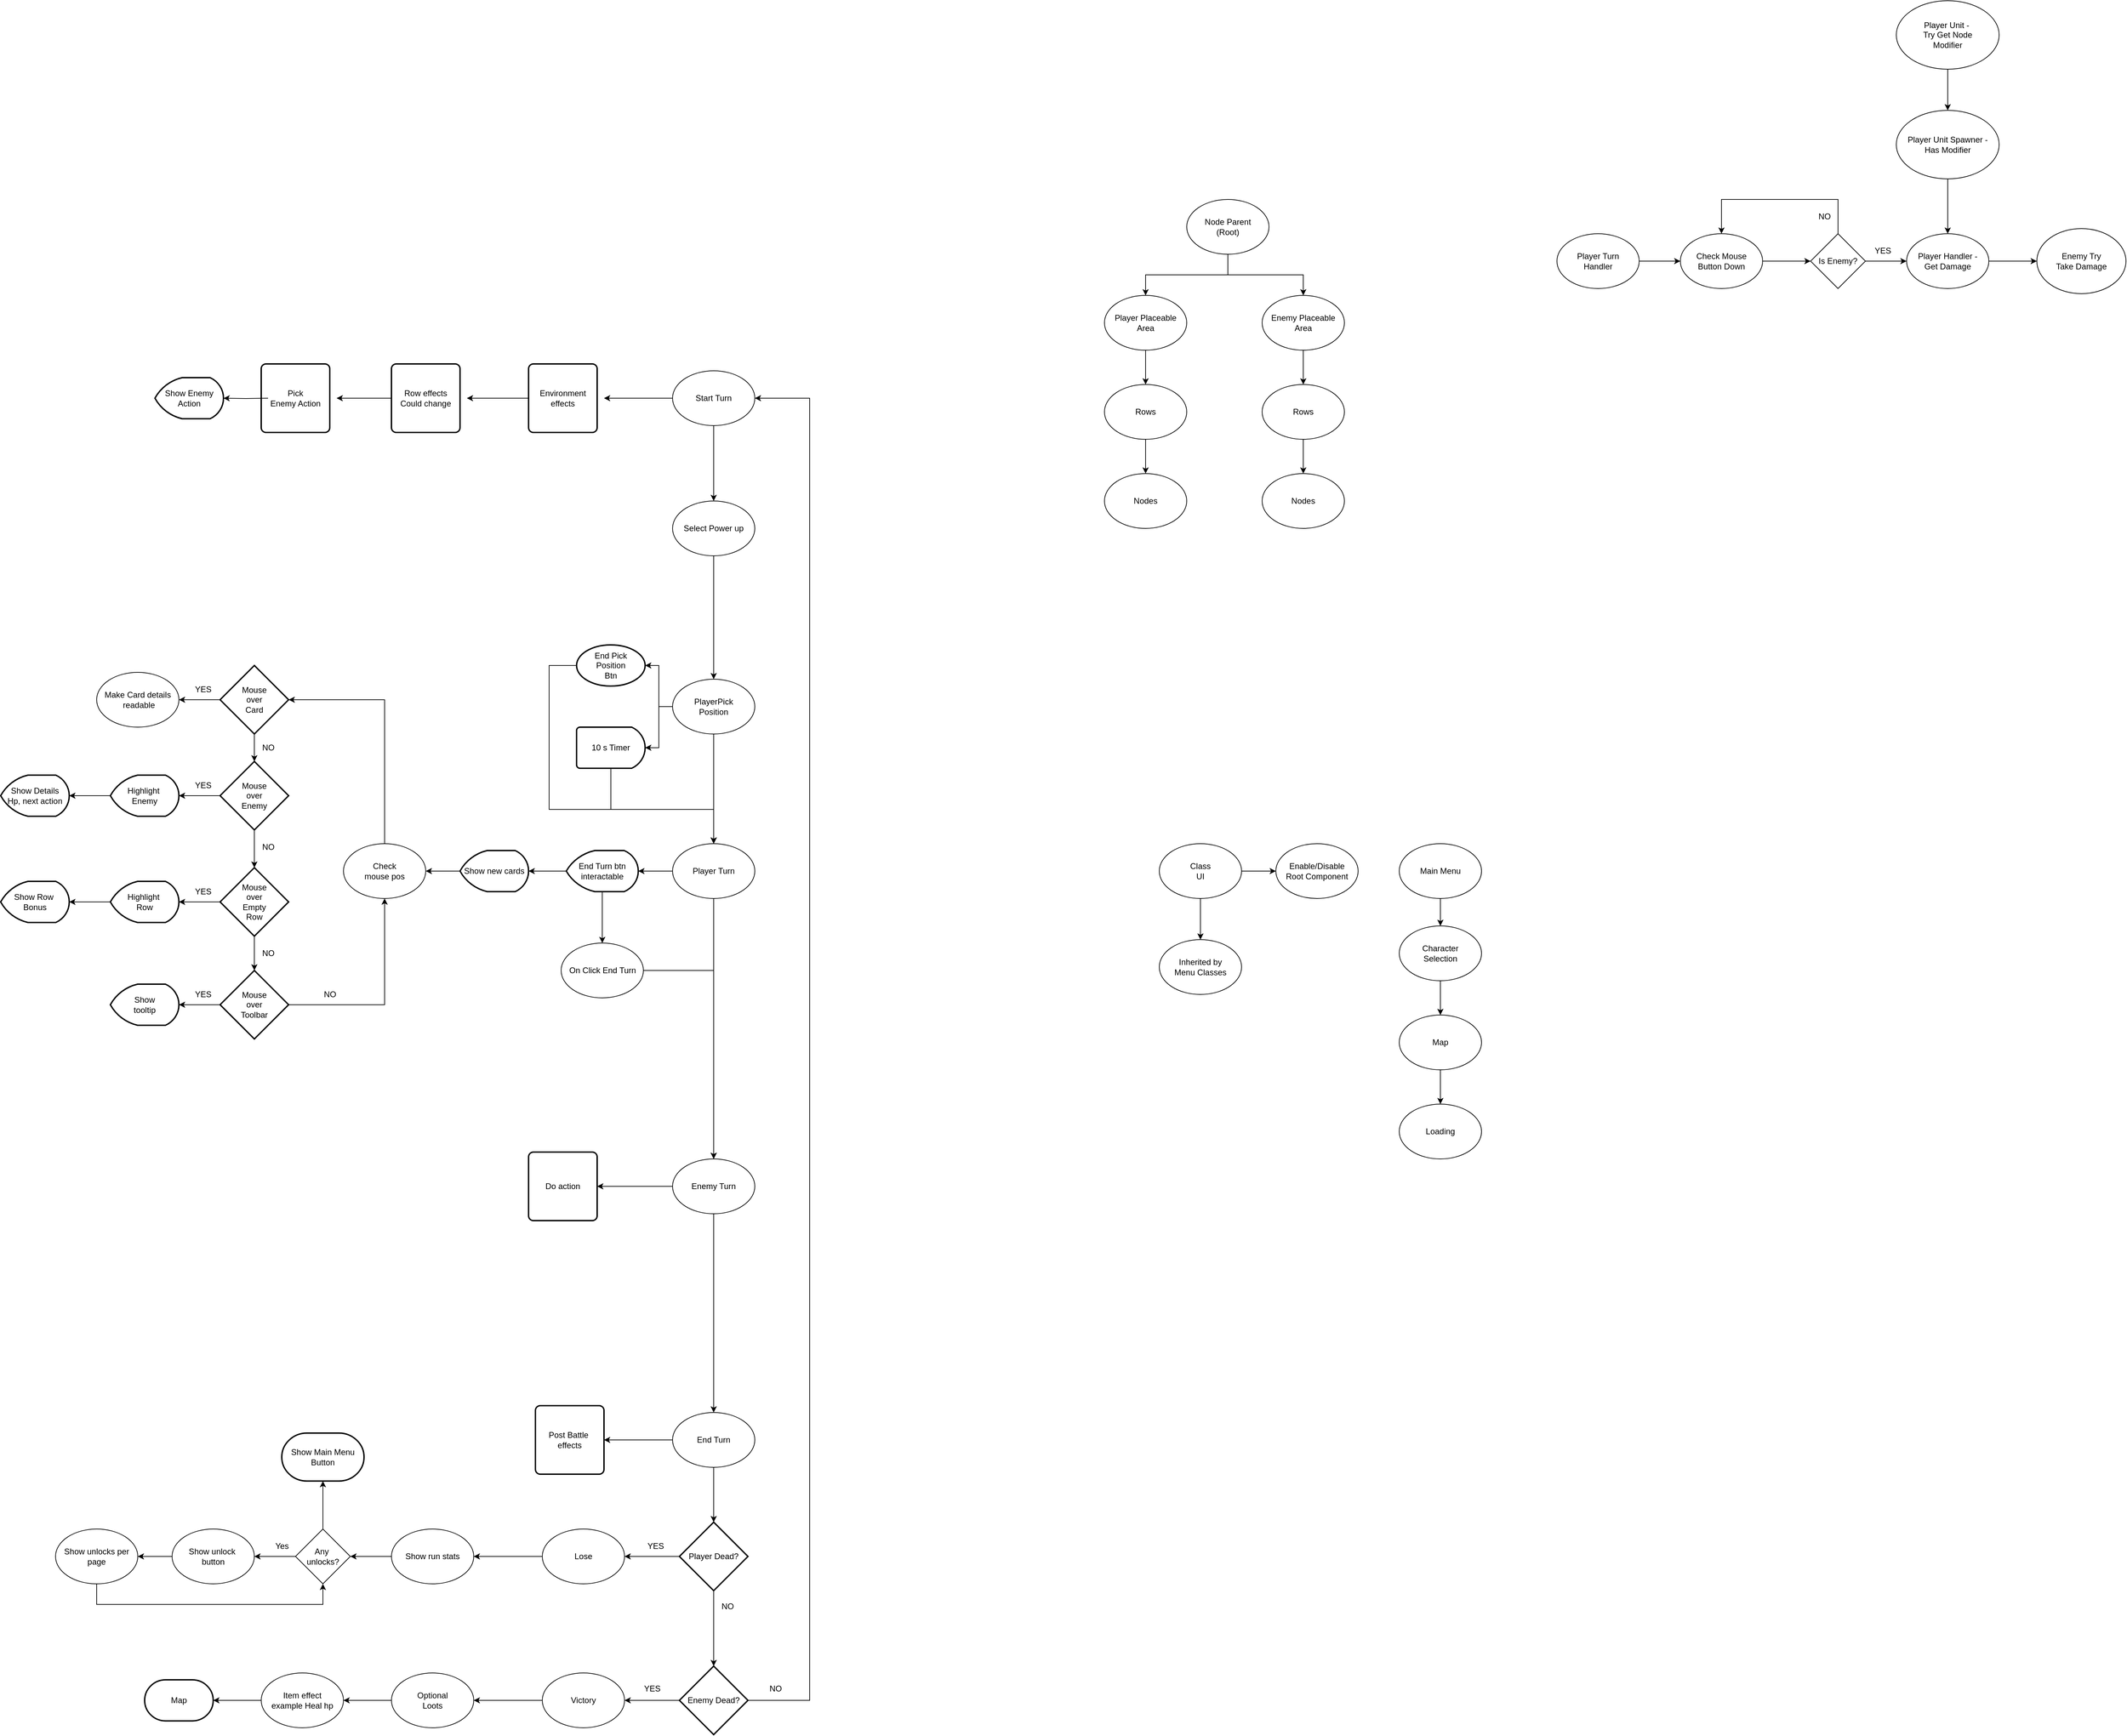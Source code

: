 <mxfile version="26.2.9">
  <diagram name="Page-1" id="uYaT6Kv0SU_o9kPGwDmr">
    <mxGraphModel dx="2330" dy="2966" grid="1" gridSize="10" guides="1" tooltips="1" connect="1" arrows="1" fold="1" page="1" pageScale="1" pageWidth="850" pageHeight="1100" math="0" shadow="0">
      <root>
        <mxCell id="0" />
        <mxCell id="1" parent="0" />
        <mxCell id="bbZ6ZN18grUARAi-AjBU-4" style="edgeStyle=orthogonalEdgeStyle;rounded=0;orthogonalLoop=1;jettySize=auto;html=1;entryX=0.5;entryY=0;entryDx=0;entryDy=0;" parent="1" source="OS3mKAPkZy1OICuxcwNQ-1" target="OS3mKAPkZy1OICuxcwNQ-2" edge="1">
          <mxGeometry relative="1" as="geometry" />
        </mxCell>
        <mxCell id="OS3mKAPkZy1OICuxcwNQ-1" value="Select Power up" style="ellipse;whiteSpace=wrap;html=1;" parent="1" vertex="1">
          <mxGeometry x="230" y="-440" width="120" height="80" as="geometry" />
        </mxCell>
        <mxCell id="bbZ6ZN18grUARAi-AjBU-2" style="edgeStyle=orthogonalEdgeStyle;rounded=0;orthogonalLoop=1;jettySize=auto;html=1;" parent="1" source="OS3mKAPkZy1OICuxcwNQ-2" target="OS3mKAPkZy1OICuxcwNQ-5" edge="1">
          <mxGeometry relative="1" as="geometry" />
        </mxCell>
        <mxCell id="OS3mKAPkZy1OICuxcwNQ-2" value="PlayerPick&lt;div&gt;Position&lt;/div&gt;" style="ellipse;whiteSpace=wrap;html=1;" parent="1" vertex="1">
          <mxGeometry x="230" y="-180" width="120" height="80" as="geometry" />
        </mxCell>
        <mxCell id="t4_ijsETieM0t6LIqUsj-41" style="edgeStyle=orthogonalEdgeStyle;rounded=0;orthogonalLoop=1;jettySize=auto;html=1;entryX=1;entryY=0.5;entryDx=0;entryDy=0;" parent="1" source="OS3mKAPkZy1OICuxcwNQ-4" edge="1">
          <mxGeometry relative="1" as="geometry">
            <mxPoint x="130" y="-590" as="targetPoint" />
          </mxGeometry>
        </mxCell>
        <mxCell id="t4_ijsETieM0t6LIqUsj-69" style="edgeStyle=orthogonalEdgeStyle;rounded=0;orthogonalLoop=1;jettySize=auto;html=1;entryX=0.5;entryY=0;entryDx=0;entryDy=0;" parent="1" source="OS3mKAPkZy1OICuxcwNQ-4" target="OS3mKAPkZy1OICuxcwNQ-1" edge="1">
          <mxGeometry relative="1" as="geometry" />
        </mxCell>
        <mxCell id="OS3mKAPkZy1OICuxcwNQ-4" value="Start Turn" style="ellipse;whiteSpace=wrap;html=1;" parent="1" vertex="1">
          <mxGeometry x="230" y="-630" width="120" height="80" as="geometry" />
        </mxCell>
        <mxCell id="OS3mKAPkZy1OICuxcwNQ-9" style="edgeStyle=orthogonalEdgeStyle;rounded=0;orthogonalLoop=1;jettySize=auto;html=1;entryX=0.5;entryY=0;entryDx=0;entryDy=0;" parent="1" source="OS3mKAPkZy1OICuxcwNQ-5" target="OS3mKAPkZy1OICuxcwNQ-8" edge="1">
          <mxGeometry relative="1" as="geometry" />
        </mxCell>
        <mxCell id="OS3mKAPkZy1OICuxcwNQ-5" value="Player Turn" style="ellipse;whiteSpace=wrap;html=1;" parent="1" vertex="1">
          <mxGeometry x="230" y="60" width="120" height="80" as="geometry" />
        </mxCell>
        <mxCell id="OS3mKAPkZy1OICuxcwNQ-11" style="edgeStyle=orthogonalEdgeStyle;rounded=0;orthogonalLoop=1;jettySize=auto;html=1;entryX=0.5;entryY=0;entryDx=0;entryDy=0;" parent="1" source="OS3mKAPkZy1OICuxcwNQ-8" target="OS3mKAPkZy1OICuxcwNQ-10" edge="1">
          <mxGeometry relative="1" as="geometry" />
        </mxCell>
        <mxCell id="t4_ijsETieM0t6LIqUsj-39" style="edgeStyle=orthogonalEdgeStyle;rounded=0;orthogonalLoop=1;jettySize=auto;html=1;entryX=1;entryY=0.5;entryDx=0;entryDy=0;" parent="1" source="OS3mKAPkZy1OICuxcwNQ-8" target="t4_ijsETieM0t6LIqUsj-38" edge="1">
          <mxGeometry relative="1" as="geometry" />
        </mxCell>
        <mxCell id="OS3mKAPkZy1OICuxcwNQ-8" value="Enemy Turn" style="ellipse;whiteSpace=wrap;html=1;" parent="1" vertex="1">
          <mxGeometry x="230" y="520" width="120" height="80" as="geometry" />
        </mxCell>
        <mxCell id="OS3mKAPkZy1OICuxcwNQ-13" style="edgeStyle=orthogonalEdgeStyle;rounded=0;orthogonalLoop=1;jettySize=auto;html=1;" parent="1" source="OS3mKAPkZy1OICuxcwNQ-10" target="OS3mKAPkZy1OICuxcwNQ-12" edge="1">
          <mxGeometry relative="1" as="geometry" />
        </mxCell>
        <mxCell id="t4_ijsETieM0t6LIqUsj-37" style="edgeStyle=orthogonalEdgeStyle;rounded=0;orthogonalLoop=1;jettySize=auto;html=1;" parent="1" source="OS3mKAPkZy1OICuxcwNQ-10" target="t4_ijsETieM0t6LIqUsj-36" edge="1">
          <mxGeometry relative="1" as="geometry" />
        </mxCell>
        <mxCell id="OS3mKAPkZy1OICuxcwNQ-10" value="End Turn" style="ellipse;whiteSpace=wrap;html=1;" parent="1" vertex="1">
          <mxGeometry x="230" y="890" width="120" height="80" as="geometry" />
        </mxCell>
        <mxCell id="OS3mKAPkZy1OICuxcwNQ-15" style="edgeStyle=orthogonalEdgeStyle;rounded=0;orthogonalLoop=1;jettySize=auto;html=1;" parent="1" source="OS3mKAPkZy1OICuxcwNQ-12" target="OS3mKAPkZy1OICuxcwNQ-14" edge="1">
          <mxGeometry relative="1" as="geometry" />
        </mxCell>
        <mxCell id="OS3mKAPkZy1OICuxcwNQ-12" value="Player Dead?" style="strokeWidth=2;html=1;shape=mxgraph.flowchart.decision;whiteSpace=wrap;" parent="1" vertex="1">
          <mxGeometry x="240" y="1050" width="100" height="100" as="geometry" />
        </mxCell>
        <mxCell id="QmYlwwuaD85ARAM7p4Gj-2" style="edgeStyle=orthogonalEdgeStyle;rounded=0;orthogonalLoop=1;jettySize=auto;html=1;entryX=1;entryY=0.5;entryDx=0;entryDy=0;" parent="1" source="OS3mKAPkZy1OICuxcwNQ-14" target="QmYlwwuaD85ARAM7p4Gj-1" edge="1">
          <mxGeometry relative="1" as="geometry" />
        </mxCell>
        <mxCell id="OS3mKAPkZy1OICuxcwNQ-14" value="Lose" style="ellipse;whiteSpace=wrap;html=1;" parent="1" vertex="1">
          <mxGeometry x="40" y="1060" width="120" height="80" as="geometry" />
        </mxCell>
        <mxCell id="OS3mKAPkZy1OICuxcwNQ-16" value="YES" style="text;html=1;align=center;verticalAlign=middle;resizable=0;points=[];autosize=1;strokeColor=none;fillColor=none;" parent="1" vertex="1">
          <mxGeometry x="180" y="1070" width="50" height="30" as="geometry" />
        </mxCell>
        <mxCell id="OS3mKAPkZy1OICuxcwNQ-20" style="edgeStyle=orthogonalEdgeStyle;rounded=0;orthogonalLoop=1;jettySize=auto;html=1;exitX=0;exitY=0.5;exitDx=0;exitDy=0;exitPerimeter=0;entryX=1;entryY=0.5;entryDx=0;entryDy=0;" parent="1" source="OS3mKAPkZy1OICuxcwNQ-18" target="OS3mKAPkZy1OICuxcwNQ-19" edge="1">
          <mxGeometry relative="1" as="geometry" />
        </mxCell>
        <mxCell id="bbZ6ZN18grUARAi-AjBU-6" style="edgeStyle=orthogonalEdgeStyle;rounded=0;orthogonalLoop=1;jettySize=auto;html=1;entryX=1;entryY=0.5;entryDx=0;entryDy=0;" parent="1" source="OS3mKAPkZy1OICuxcwNQ-18" target="OS3mKAPkZy1OICuxcwNQ-4" edge="1">
          <mxGeometry relative="1" as="geometry">
            <Array as="points">
              <mxPoint x="430" y="1310" />
              <mxPoint x="430" y="-590" />
            </Array>
          </mxGeometry>
        </mxCell>
        <mxCell id="OS3mKAPkZy1OICuxcwNQ-18" value="Enemy Dead?" style="strokeWidth=2;html=1;shape=mxgraph.flowchart.decision;whiteSpace=wrap;" parent="1" vertex="1">
          <mxGeometry x="240" y="1260" width="100" height="100" as="geometry" />
        </mxCell>
        <mxCell id="id3f2C6Toix-JOWdeI2l-3" style="edgeStyle=orthogonalEdgeStyle;rounded=0;orthogonalLoop=1;jettySize=auto;html=1;entryX=1;entryY=0.5;entryDx=0;entryDy=0;" parent="1" source="OS3mKAPkZy1OICuxcwNQ-19" target="id3f2C6Toix-JOWdeI2l-1" edge="1">
          <mxGeometry relative="1" as="geometry" />
        </mxCell>
        <mxCell id="OS3mKAPkZy1OICuxcwNQ-19" value="Victory" style="ellipse;whiteSpace=wrap;html=1;" parent="1" vertex="1">
          <mxGeometry x="40" y="1270" width="120" height="80" as="geometry" />
        </mxCell>
        <mxCell id="OS3mKAPkZy1OICuxcwNQ-21" value="YES" style="text;html=1;align=center;verticalAlign=middle;resizable=0;points=[];autosize=1;strokeColor=none;fillColor=none;" parent="1" vertex="1">
          <mxGeometry x="175" y="1278" width="50" height="30" as="geometry" />
        </mxCell>
        <mxCell id="OS3mKAPkZy1OICuxcwNQ-22" style="edgeStyle=orthogonalEdgeStyle;rounded=0;orthogonalLoop=1;jettySize=auto;html=1;entryX=0.5;entryY=0;entryDx=0;entryDy=0;entryPerimeter=0;" parent="1" source="OS3mKAPkZy1OICuxcwNQ-12" target="OS3mKAPkZy1OICuxcwNQ-18" edge="1">
          <mxGeometry relative="1" as="geometry" />
        </mxCell>
        <mxCell id="OS3mKAPkZy1OICuxcwNQ-23" value="NO" style="text;html=1;align=center;verticalAlign=middle;resizable=0;points=[];autosize=1;strokeColor=none;fillColor=none;" parent="1" vertex="1">
          <mxGeometry x="290" y="1158" width="40" height="30" as="geometry" />
        </mxCell>
        <mxCell id="OS3mKAPkZy1OICuxcwNQ-25" value="NO" style="text;html=1;align=center;verticalAlign=middle;resizable=0;points=[];autosize=1;strokeColor=none;fillColor=none;" parent="1" vertex="1">
          <mxGeometry x="360" y="1278" width="40" height="30" as="geometry" />
        </mxCell>
        <mxCell id="QmYlwwuaD85ARAM7p4Gj-4" style="edgeStyle=orthogonalEdgeStyle;rounded=0;orthogonalLoop=1;jettySize=auto;html=1;entryX=1;entryY=0.5;entryDx=0;entryDy=0;" parent="1" source="QmYlwwuaD85ARAM7p4Gj-1" target="QmYlwwuaD85ARAM7p4Gj-3" edge="1">
          <mxGeometry relative="1" as="geometry" />
        </mxCell>
        <mxCell id="QmYlwwuaD85ARAM7p4Gj-1" value="Show run stats" style="ellipse;whiteSpace=wrap;html=1;" parent="1" vertex="1">
          <mxGeometry x="-180" y="1060" width="120" height="80" as="geometry" />
        </mxCell>
        <mxCell id="QmYlwwuaD85ARAM7p4Gj-9" style="edgeStyle=orthogonalEdgeStyle;rounded=0;orthogonalLoop=1;jettySize=auto;html=1;entryX=1;entryY=0.5;entryDx=0;entryDy=0;" parent="1" source="QmYlwwuaD85ARAM7p4Gj-3" target="QmYlwwuaD85ARAM7p4Gj-8" edge="1">
          <mxGeometry relative="1" as="geometry" />
        </mxCell>
        <mxCell id="QmYlwwuaD85ARAM7p4Gj-3" value="Any&amp;nbsp;&lt;div&gt;unlocks?&lt;/div&gt;" style="rhombus;whiteSpace=wrap;html=1;" parent="1" vertex="1">
          <mxGeometry x="-320" y="1060" width="80" height="80" as="geometry" />
        </mxCell>
        <mxCell id="QmYlwwuaD85ARAM7p4Gj-11" style="edgeStyle=orthogonalEdgeStyle;rounded=0;orthogonalLoop=1;jettySize=auto;html=1;" parent="1" source="QmYlwwuaD85ARAM7p4Gj-8" target="QmYlwwuaD85ARAM7p4Gj-10" edge="1">
          <mxGeometry relative="1" as="geometry" />
        </mxCell>
        <mxCell id="QmYlwwuaD85ARAM7p4Gj-8" value="Show unlock&amp;nbsp;&lt;div&gt;button&lt;/div&gt;" style="ellipse;whiteSpace=wrap;html=1;" parent="1" vertex="1">
          <mxGeometry x="-500" y="1060" width="120" height="80" as="geometry" />
        </mxCell>
        <mxCell id="QmYlwwuaD85ARAM7p4Gj-12" style="edgeStyle=orthogonalEdgeStyle;rounded=0;orthogonalLoop=1;jettySize=auto;html=1;entryX=0.5;entryY=1;entryDx=0;entryDy=0;" parent="1" source="QmYlwwuaD85ARAM7p4Gj-10" target="QmYlwwuaD85ARAM7p4Gj-3" edge="1">
          <mxGeometry relative="1" as="geometry">
            <Array as="points">
              <mxPoint x="-610" y="1170" />
              <mxPoint x="-280" y="1170" />
            </Array>
          </mxGeometry>
        </mxCell>
        <mxCell id="QmYlwwuaD85ARAM7p4Gj-10" value="Show unlocks per page" style="ellipse;whiteSpace=wrap;html=1;" parent="1" vertex="1">
          <mxGeometry x="-670" y="1060" width="120" height="80" as="geometry" />
        </mxCell>
        <mxCell id="QmYlwwuaD85ARAM7p4Gj-13" value="Yes" style="text;html=1;align=center;verticalAlign=middle;resizable=0;points=[];autosize=1;strokeColor=none;fillColor=none;" parent="1" vertex="1">
          <mxGeometry x="-360" y="1070" width="40" height="30" as="geometry" />
        </mxCell>
        <mxCell id="bbZ6ZN18grUARAi-AjBU-9" value="Map" style="strokeWidth=2;html=1;shape=mxgraph.flowchart.terminator;whiteSpace=wrap;" parent="1" vertex="1">
          <mxGeometry x="-540" y="1280" width="100" height="60" as="geometry" />
        </mxCell>
        <mxCell id="bbZ6ZN18grUARAi-AjBU-11" value="Show Main Menu Button" style="strokeWidth=2;html=1;shape=mxgraph.flowchart.terminator;whiteSpace=wrap;" parent="1" vertex="1">
          <mxGeometry x="-340" y="920" width="120" height="70" as="geometry" />
        </mxCell>
        <mxCell id="bbZ6ZN18grUARAi-AjBU-12" style="edgeStyle=orthogonalEdgeStyle;rounded=0;orthogonalLoop=1;jettySize=auto;html=1;entryX=0.5;entryY=1;entryDx=0;entryDy=0;entryPerimeter=0;" parent="1" source="QmYlwwuaD85ARAM7p4Gj-3" target="bbZ6ZN18grUARAi-AjBU-11" edge="1">
          <mxGeometry relative="1" as="geometry" />
        </mxCell>
        <mxCell id="id3f2C6Toix-JOWdeI2l-5" style="edgeStyle=orthogonalEdgeStyle;rounded=0;orthogonalLoop=1;jettySize=auto;html=1;entryX=1;entryY=0.5;entryDx=0;entryDy=0;" parent="1" source="id3f2C6Toix-JOWdeI2l-1" target="id3f2C6Toix-JOWdeI2l-4" edge="1">
          <mxGeometry relative="1" as="geometry" />
        </mxCell>
        <mxCell id="id3f2C6Toix-JOWdeI2l-1" value="Optional&lt;div&gt;Loots&lt;/div&gt;" style="ellipse;whiteSpace=wrap;html=1;" parent="1" vertex="1">
          <mxGeometry x="-180" y="1270" width="120" height="80" as="geometry" />
        </mxCell>
        <mxCell id="id3f2C6Toix-JOWdeI2l-4" value="Item effect&lt;div&gt;example Heal hp&lt;/div&gt;" style="ellipse;whiteSpace=wrap;html=1;" parent="1" vertex="1">
          <mxGeometry x="-370" y="1270" width="120" height="80" as="geometry" />
        </mxCell>
        <mxCell id="id3f2C6Toix-JOWdeI2l-6" style="edgeStyle=orthogonalEdgeStyle;rounded=0;orthogonalLoop=1;jettySize=auto;html=1;entryX=1;entryY=0.5;entryDx=0;entryDy=0;entryPerimeter=0;" parent="1" source="id3f2C6Toix-JOWdeI2l-4" target="bbZ6ZN18grUARAi-AjBU-9" edge="1">
          <mxGeometry relative="1" as="geometry" />
        </mxCell>
        <mxCell id="t4_ijsETieM0t6LIqUsj-3" style="edgeStyle=orthogonalEdgeStyle;rounded=0;orthogonalLoop=1;jettySize=auto;html=1;" parent="1" source="t4_ijsETieM0t6LIqUsj-1" target="t4_ijsETieM0t6LIqUsj-2" edge="1">
          <mxGeometry relative="1" as="geometry" />
        </mxCell>
        <mxCell id="t4_ijsETieM0t6LIqUsj-5" style="edgeStyle=orthogonalEdgeStyle;rounded=0;orthogonalLoop=1;jettySize=auto;html=1;" parent="1" source="t4_ijsETieM0t6LIqUsj-1" target="t4_ijsETieM0t6LIqUsj-4" edge="1">
          <mxGeometry relative="1" as="geometry" />
        </mxCell>
        <mxCell id="t4_ijsETieM0t6LIqUsj-1" value="&lt;div&gt;Class&lt;/div&gt;UI" style="ellipse;whiteSpace=wrap;html=1;" parent="1" vertex="1">
          <mxGeometry x="940" y="60" width="120" height="80" as="geometry" />
        </mxCell>
        <mxCell id="t4_ijsETieM0t6LIqUsj-2" value="Enable/Disable&lt;div&gt;Root Component&lt;/div&gt;" style="ellipse;whiteSpace=wrap;html=1;" parent="1" vertex="1">
          <mxGeometry x="1110" y="60" width="120" height="80" as="geometry" />
        </mxCell>
        <mxCell id="t4_ijsETieM0t6LIqUsj-4" value="Inherited by&lt;div&gt;Menu Classes&lt;/div&gt;" style="ellipse;whiteSpace=wrap;html=1;" parent="1" vertex="1">
          <mxGeometry x="940" y="200" width="120" height="80" as="geometry" />
        </mxCell>
        <mxCell id="t4_ijsETieM0t6LIqUsj-9" style="edgeStyle=orthogonalEdgeStyle;rounded=0;orthogonalLoop=1;jettySize=auto;html=1;entryX=0.5;entryY=0;entryDx=0;entryDy=0;" parent="1" source="t4_ijsETieM0t6LIqUsj-6" target="t4_ijsETieM0t6LIqUsj-7" edge="1">
          <mxGeometry relative="1" as="geometry" />
        </mxCell>
        <mxCell id="t4_ijsETieM0t6LIqUsj-6" value="Main Menu" style="ellipse;whiteSpace=wrap;html=1;" parent="1" vertex="1">
          <mxGeometry x="1290" y="60" width="120" height="80" as="geometry" />
        </mxCell>
        <mxCell id="t4_ijsETieM0t6LIqUsj-10" style="edgeStyle=orthogonalEdgeStyle;rounded=0;orthogonalLoop=1;jettySize=auto;html=1;entryX=0.5;entryY=0;entryDx=0;entryDy=0;" parent="1" source="t4_ijsETieM0t6LIqUsj-7" target="t4_ijsETieM0t6LIqUsj-8" edge="1">
          <mxGeometry relative="1" as="geometry" />
        </mxCell>
        <mxCell id="t4_ijsETieM0t6LIqUsj-7" value="Character&lt;div&gt;Selection&lt;/div&gt;" style="ellipse;whiteSpace=wrap;html=1;" parent="1" vertex="1">
          <mxGeometry x="1290" y="180" width="120" height="80" as="geometry" />
        </mxCell>
        <mxCell id="t4_ijsETieM0t6LIqUsj-12" style="edgeStyle=orthogonalEdgeStyle;rounded=0;orthogonalLoop=1;jettySize=auto;html=1;entryX=0.5;entryY=0;entryDx=0;entryDy=0;" parent="1" source="t4_ijsETieM0t6LIqUsj-8" target="t4_ijsETieM0t6LIqUsj-11" edge="1">
          <mxGeometry relative="1" as="geometry" />
        </mxCell>
        <mxCell id="t4_ijsETieM0t6LIqUsj-8" value="Map" style="ellipse;whiteSpace=wrap;html=1;" parent="1" vertex="1">
          <mxGeometry x="1290" y="310" width="120" height="80" as="geometry" />
        </mxCell>
        <mxCell id="t4_ijsETieM0t6LIqUsj-11" value="Loading" style="ellipse;whiteSpace=wrap;html=1;" parent="1" vertex="1">
          <mxGeometry x="1290" y="440" width="120" height="80" as="geometry" />
        </mxCell>
        <mxCell id="t4_ijsETieM0t6LIqUsj-36" value="Post Battle&amp;nbsp;&lt;div&gt;effects&lt;/div&gt;" style="rounded=1;whiteSpace=wrap;html=1;absoluteArcSize=1;arcSize=14;strokeWidth=2;" parent="1" vertex="1">
          <mxGeometry x="30" y="880" width="100" height="100" as="geometry" />
        </mxCell>
        <mxCell id="t4_ijsETieM0t6LIqUsj-38" value="Do action" style="rounded=1;whiteSpace=wrap;html=1;absoluteArcSize=1;arcSize=14;strokeWidth=2;" parent="1" vertex="1">
          <mxGeometry x="20" y="510" width="100" height="100" as="geometry" />
        </mxCell>
        <mxCell id="t4_ijsETieM0t6LIqUsj-43" style="edgeStyle=orthogonalEdgeStyle;rounded=0;orthogonalLoop=1;jettySize=auto;html=1;entryX=1;entryY=0.5;entryDx=0;entryDy=0;" parent="1" edge="1">
          <mxGeometry relative="1" as="geometry">
            <mxPoint x="30" y="-590" as="sourcePoint" />
            <mxPoint x="-70" y="-590" as="targetPoint" />
          </mxGeometry>
        </mxCell>
        <mxCell id="t4_ijsETieM0t6LIqUsj-40" value="Environment effects" style="rounded=1;whiteSpace=wrap;html=1;absoluteArcSize=1;arcSize=14;strokeWidth=2;" parent="1" vertex="1">
          <mxGeometry x="20" y="-640" width="100" height="100" as="geometry" />
        </mxCell>
        <mxCell id="t4_ijsETieM0t6LIqUsj-45" style="edgeStyle=orthogonalEdgeStyle;rounded=0;orthogonalLoop=1;jettySize=auto;html=1;entryX=1;entryY=0.5;entryDx=0;entryDy=0;" parent="1" edge="1">
          <mxGeometry relative="1" as="geometry">
            <mxPoint x="-170" y="-590" as="sourcePoint" />
            <mxPoint x="-260" y="-590" as="targetPoint" />
          </mxGeometry>
        </mxCell>
        <mxCell id="t4_ijsETieM0t6LIqUsj-42" value="Row effects&lt;div&gt;Could change&lt;/div&gt;" style="rounded=1;whiteSpace=wrap;html=1;absoluteArcSize=1;arcSize=14;strokeWidth=2;" parent="1" vertex="1">
          <mxGeometry x="-180" y="-640" width="100" height="100" as="geometry" />
        </mxCell>
        <mxCell id="t4_ijsETieM0t6LIqUsj-44" value="&lt;div&gt;Pick&lt;/div&gt;Enemy Action" style="rounded=1;whiteSpace=wrap;html=1;absoluteArcSize=1;arcSize=14;strokeWidth=2;" parent="1" vertex="1">
          <mxGeometry x="-370" y="-640" width="100" height="100" as="geometry" />
        </mxCell>
        <mxCell id="t4_ijsETieM0t6LIqUsj-46" value="Show Enemy&lt;div&gt;Action&lt;/div&gt;" style="strokeWidth=2;html=1;shape=mxgraph.flowchart.display;whiteSpace=wrap;" parent="1" vertex="1">
          <mxGeometry x="-525" y="-620" width="100" height="60" as="geometry" />
        </mxCell>
        <mxCell id="t4_ijsETieM0t6LIqUsj-48" style="edgeStyle=orthogonalEdgeStyle;rounded=0;orthogonalLoop=1;jettySize=auto;html=1;entryX=1;entryY=0.5;entryDx=0;entryDy=0;entryPerimeter=0;" parent="1" target="t4_ijsETieM0t6LIqUsj-46" edge="1">
          <mxGeometry relative="1" as="geometry">
            <mxPoint x="-360" y="-590" as="sourcePoint" />
          </mxGeometry>
        </mxCell>
        <mxCell id="t4_ijsETieM0t6LIqUsj-59" style="edgeStyle=orthogonalEdgeStyle;rounded=0;orthogonalLoop=1;jettySize=auto;html=1;entryX=0.5;entryY=0;entryDx=0;entryDy=0;" parent="1" source="t4_ijsETieM0t6LIqUsj-49" target="OS3mKAPkZy1OICuxcwNQ-5" edge="1">
          <mxGeometry relative="1" as="geometry">
            <Array as="points">
              <mxPoint x="140" y="10" />
              <mxPoint x="290" y="10" />
            </Array>
          </mxGeometry>
        </mxCell>
        <mxCell id="t4_ijsETieM0t6LIqUsj-49" value="10 s Timer" style="strokeWidth=2;html=1;shape=mxgraph.flowchart.delay;whiteSpace=wrap;" parent="1" vertex="1">
          <mxGeometry x="90" y="-110" width="100" height="60" as="geometry" />
        </mxCell>
        <mxCell id="t4_ijsETieM0t6LIqUsj-50" style="edgeStyle=orthogonalEdgeStyle;rounded=0;orthogonalLoop=1;jettySize=auto;html=1;entryX=1;entryY=0.5;entryDx=0;entryDy=0;entryPerimeter=0;" parent="1" source="OS3mKAPkZy1OICuxcwNQ-2" target="t4_ijsETieM0t6LIqUsj-49" edge="1">
          <mxGeometry relative="1" as="geometry" />
        </mxCell>
        <mxCell id="t4_ijsETieM0t6LIqUsj-62" style="edgeStyle=orthogonalEdgeStyle;rounded=0;orthogonalLoop=1;jettySize=auto;html=1;entryX=0.5;entryY=0;entryDx=0;entryDy=0;" parent="1" source="t4_ijsETieM0t6LIqUsj-60" target="OS3mKAPkZy1OICuxcwNQ-5" edge="1">
          <mxGeometry relative="1" as="geometry">
            <Array as="points">
              <mxPoint x="50" y="-200" />
              <mxPoint x="50" y="10" />
              <mxPoint x="290" y="10" />
            </Array>
          </mxGeometry>
        </mxCell>
        <mxCell id="t4_ijsETieM0t6LIqUsj-60" value="End Pick&lt;div&gt;Position&lt;/div&gt;&lt;div&gt;Btn&lt;/div&gt;" style="strokeWidth=2;html=1;shape=mxgraph.flowchart.start_1;whiteSpace=wrap;" parent="1" vertex="1">
          <mxGeometry x="90" y="-230" width="100" height="60" as="geometry" />
        </mxCell>
        <mxCell id="t4_ijsETieM0t6LIqUsj-61" style="edgeStyle=orthogonalEdgeStyle;rounded=0;orthogonalLoop=1;jettySize=auto;html=1;entryX=1;entryY=0.5;entryDx=0;entryDy=0;entryPerimeter=0;" parent="1" source="OS3mKAPkZy1OICuxcwNQ-2" target="t4_ijsETieM0t6LIqUsj-60" edge="1">
          <mxGeometry relative="1" as="geometry" />
        </mxCell>
        <mxCell id="t4_ijsETieM0t6LIqUsj-110" style="edgeStyle=orthogonalEdgeStyle;rounded=0;orthogonalLoop=1;jettySize=auto;html=1;entryX=0.5;entryY=0;entryDx=0;entryDy=0;" parent="1" source="t4_ijsETieM0t6LIqUsj-63" target="t4_ijsETieM0t6LIqUsj-109" edge="1">
          <mxGeometry relative="1" as="geometry" />
        </mxCell>
        <mxCell id="t4_ijsETieM0t6LIqUsj-63" value="End Turn btn&lt;div&gt;interactable&lt;/div&gt;" style="strokeWidth=2;html=1;shape=mxgraph.flowchart.display;whiteSpace=wrap;" parent="1" vertex="1">
          <mxGeometry x="75" y="70" width="105" height="60" as="geometry" />
        </mxCell>
        <mxCell id="t4_ijsETieM0t6LIqUsj-64" style="edgeStyle=orthogonalEdgeStyle;rounded=0;orthogonalLoop=1;jettySize=auto;html=1;entryX=1;entryY=0.5;entryDx=0;entryDy=0;entryPerimeter=0;" parent="1" source="OS3mKAPkZy1OICuxcwNQ-5" target="t4_ijsETieM0t6LIqUsj-63" edge="1">
          <mxGeometry relative="1" as="geometry" />
        </mxCell>
        <mxCell id="t4_ijsETieM0t6LIqUsj-70" style="edgeStyle=orthogonalEdgeStyle;rounded=0;orthogonalLoop=1;jettySize=auto;html=1;entryX=1;entryY=0.5;entryDx=0;entryDy=0;" parent="1" source="t4_ijsETieM0t6LIqUsj-65" target="t4_ijsETieM0t6LIqUsj-68" edge="1">
          <mxGeometry relative="1" as="geometry" />
        </mxCell>
        <mxCell id="t4_ijsETieM0t6LIqUsj-65" value="Show new cards" style="strokeWidth=2;html=1;shape=mxgraph.flowchart.display;whiteSpace=wrap;" parent="1" vertex="1">
          <mxGeometry x="-80" y="70" width="100" height="60" as="geometry" />
        </mxCell>
        <mxCell id="t4_ijsETieM0t6LIqUsj-66" style="edgeStyle=orthogonalEdgeStyle;rounded=0;orthogonalLoop=1;jettySize=auto;html=1;entryX=1;entryY=0.5;entryDx=0;entryDy=0;entryPerimeter=0;" parent="1" source="t4_ijsETieM0t6LIqUsj-63" target="t4_ijsETieM0t6LIqUsj-65" edge="1">
          <mxGeometry relative="1" as="geometry" />
        </mxCell>
        <mxCell id="t4_ijsETieM0t6LIqUsj-68" value="&lt;div&gt;&lt;span style=&quot;background-color: transparent; color: light-dark(rgb(0, 0, 0), rgb(255, 255, 255));&quot;&gt;Check&lt;/span&gt;&lt;/div&gt;&lt;div&gt;mouse pos&lt;/div&gt;" style="ellipse;whiteSpace=wrap;html=1;" parent="1" vertex="1">
          <mxGeometry x="-250" y="60" width="120" height="80" as="geometry" />
        </mxCell>
        <mxCell id="t4_ijsETieM0t6LIqUsj-76" style="edgeStyle=orthogonalEdgeStyle;rounded=0;orthogonalLoop=1;jettySize=auto;html=1;entryX=1;entryY=0.5;entryDx=0;entryDy=0;" parent="1" source="t4_ijsETieM0t6LIqUsj-71" target="t4_ijsETieM0t6LIqUsj-73" edge="1">
          <mxGeometry relative="1" as="geometry" />
        </mxCell>
        <mxCell id="t4_ijsETieM0t6LIqUsj-71" value="Mouse&lt;div&gt;over&lt;/div&gt;&lt;div&gt;Card&lt;/div&gt;" style="strokeWidth=2;html=1;shape=mxgraph.flowchart.decision;whiteSpace=wrap;" parent="1" vertex="1">
          <mxGeometry x="-430" y="-200" width="100" height="100" as="geometry" />
        </mxCell>
        <mxCell id="t4_ijsETieM0t6LIqUsj-73" value="Make Card details&lt;br&gt;&lt;div&gt;&amp;nbsp;readable&lt;/div&gt;" style="ellipse;whiteSpace=wrap;html=1;" parent="1" vertex="1">
          <mxGeometry x="-610" y="-190" width="120" height="80" as="geometry" />
        </mxCell>
        <mxCell id="t4_ijsETieM0t6LIqUsj-75" value="YES" style="text;html=1;align=center;verticalAlign=middle;resizable=0;points=[];autosize=1;strokeColor=none;fillColor=none;" parent="1" vertex="1">
          <mxGeometry x="-480" y="-180" width="50" height="30" as="geometry" />
        </mxCell>
        <mxCell id="t4_ijsETieM0t6LIqUsj-78" value="Mouse&lt;div&gt;over&lt;/div&gt;&lt;div&gt;Enemy&lt;/div&gt;" style="strokeWidth=2;html=1;shape=mxgraph.flowchart.decision;whiteSpace=wrap;" parent="1" vertex="1">
          <mxGeometry x="-430" y="-60" width="100" height="100" as="geometry" />
        </mxCell>
        <mxCell id="t4_ijsETieM0t6LIqUsj-79" style="edgeStyle=orthogonalEdgeStyle;rounded=0;orthogonalLoop=1;jettySize=auto;html=1;entryX=0.5;entryY=0;entryDx=0;entryDy=0;entryPerimeter=0;" parent="1" source="t4_ijsETieM0t6LIqUsj-71" target="t4_ijsETieM0t6LIqUsj-78" edge="1">
          <mxGeometry relative="1" as="geometry" />
        </mxCell>
        <mxCell id="t4_ijsETieM0t6LIqUsj-80" value="NO" style="text;html=1;align=center;verticalAlign=middle;resizable=0;points=[];autosize=1;strokeColor=none;fillColor=none;" parent="1" vertex="1">
          <mxGeometry x="-380" y="-95" width="40" height="30" as="geometry" />
        </mxCell>
        <mxCell id="t4_ijsETieM0t6LIqUsj-83" value="Highlight&amp;nbsp;&lt;div&gt;Enemy&lt;/div&gt;" style="strokeWidth=2;html=1;shape=mxgraph.flowchart.display;whiteSpace=wrap;" parent="1" vertex="1">
          <mxGeometry x="-590" y="-40" width="100" height="60" as="geometry" />
        </mxCell>
        <mxCell id="t4_ijsETieM0t6LIqUsj-84" style="edgeStyle=orthogonalEdgeStyle;rounded=0;orthogonalLoop=1;jettySize=auto;html=1;entryX=1;entryY=0.5;entryDx=0;entryDy=0;entryPerimeter=0;" parent="1" source="t4_ijsETieM0t6LIqUsj-78" target="t4_ijsETieM0t6LIqUsj-83" edge="1">
          <mxGeometry relative="1" as="geometry" />
        </mxCell>
        <mxCell id="t4_ijsETieM0t6LIqUsj-87" value="YES" style="text;html=1;align=center;verticalAlign=middle;resizable=0;points=[];autosize=1;strokeColor=none;fillColor=none;" parent="1" vertex="1">
          <mxGeometry x="-480" y="-40" width="50" height="30" as="geometry" />
        </mxCell>
        <mxCell id="t4_ijsETieM0t6LIqUsj-89" value="Mouse&lt;div&gt;over&lt;/div&gt;&lt;div&gt;Empty&lt;/div&gt;&lt;div&gt;Row&lt;/div&gt;" style="strokeWidth=2;html=1;shape=mxgraph.flowchart.decision;whiteSpace=wrap;" parent="1" vertex="1">
          <mxGeometry x="-430" y="95" width="100" height="100" as="geometry" />
        </mxCell>
        <mxCell id="t4_ijsETieM0t6LIqUsj-90" style="edgeStyle=orthogonalEdgeStyle;rounded=0;orthogonalLoop=1;jettySize=auto;html=1;entryX=0.5;entryY=0;entryDx=0;entryDy=0;entryPerimeter=0;" parent="1" source="t4_ijsETieM0t6LIqUsj-78" target="t4_ijsETieM0t6LIqUsj-89" edge="1">
          <mxGeometry relative="1" as="geometry" />
        </mxCell>
        <mxCell id="t4_ijsETieM0t6LIqUsj-91" value="NO" style="text;html=1;align=center;verticalAlign=middle;resizable=0;points=[];autosize=1;strokeColor=none;fillColor=none;" parent="1" vertex="1">
          <mxGeometry x="-380" y="50" width="40" height="30" as="geometry" />
        </mxCell>
        <mxCell id="t4_ijsETieM0t6LIqUsj-92" value="Highlight&amp;nbsp;&lt;div&gt;Row&lt;/div&gt;" style="strokeWidth=2;html=1;shape=mxgraph.flowchart.display;whiteSpace=wrap;" parent="1" vertex="1">
          <mxGeometry x="-590" y="115" width="100" height="60" as="geometry" />
        </mxCell>
        <mxCell id="t4_ijsETieM0t6LIqUsj-93" style="edgeStyle=orthogonalEdgeStyle;rounded=0;orthogonalLoop=1;jettySize=auto;html=1;entryX=1;entryY=0.5;entryDx=0;entryDy=0;entryPerimeter=0;" parent="1" source="t4_ijsETieM0t6LIqUsj-89" target="t4_ijsETieM0t6LIqUsj-92" edge="1">
          <mxGeometry relative="1" as="geometry" />
        </mxCell>
        <mxCell id="t4_ijsETieM0t6LIqUsj-94" value="Show Row&amp;nbsp;&lt;div&gt;Bonus&lt;/div&gt;" style="strokeWidth=2;html=1;shape=mxgraph.flowchart.display;whiteSpace=wrap;" parent="1" vertex="1">
          <mxGeometry x="-750" y="115" width="100" height="60" as="geometry" />
        </mxCell>
        <mxCell id="t4_ijsETieM0t6LIqUsj-95" style="edgeStyle=orthogonalEdgeStyle;rounded=0;orthogonalLoop=1;jettySize=auto;html=1;entryX=1;entryY=0.5;entryDx=0;entryDy=0;entryPerimeter=0;" parent="1" source="t4_ijsETieM0t6LIqUsj-92" target="t4_ijsETieM0t6LIqUsj-94" edge="1">
          <mxGeometry relative="1" as="geometry" />
        </mxCell>
        <mxCell id="t4_ijsETieM0t6LIqUsj-96" value="Show Details&lt;div&gt;Hp, next action&lt;/div&gt;" style="strokeWidth=2;html=1;shape=mxgraph.flowchart.display;whiteSpace=wrap;" parent="1" vertex="1">
          <mxGeometry x="-750" y="-40" width="100" height="60" as="geometry" />
        </mxCell>
        <mxCell id="t4_ijsETieM0t6LIqUsj-97" style="edgeStyle=orthogonalEdgeStyle;rounded=0;orthogonalLoop=1;jettySize=auto;html=1;entryX=1;entryY=0.5;entryDx=0;entryDy=0;entryPerimeter=0;" parent="1" source="t4_ijsETieM0t6LIqUsj-83" target="t4_ijsETieM0t6LIqUsj-96" edge="1">
          <mxGeometry relative="1" as="geometry" />
        </mxCell>
        <mxCell id="t4_ijsETieM0t6LIqUsj-98" style="edgeStyle=orthogonalEdgeStyle;rounded=0;orthogonalLoop=1;jettySize=auto;html=1;entryX=1;entryY=0.5;entryDx=0;entryDy=0;entryPerimeter=0;" parent="1" source="t4_ijsETieM0t6LIqUsj-68" target="t4_ijsETieM0t6LIqUsj-71" edge="1">
          <mxGeometry relative="1" as="geometry">
            <Array as="points">
              <mxPoint x="-190" y="-150" />
            </Array>
          </mxGeometry>
        </mxCell>
        <mxCell id="t4_ijsETieM0t6LIqUsj-105" style="edgeStyle=orthogonalEdgeStyle;rounded=0;orthogonalLoop=1;jettySize=auto;html=1;entryX=0.5;entryY=1;entryDx=0;entryDy=0;" parent="1" source="t4_ijsETieM0t6LIqUsj-99" target="t4_ijsETieM0t6LIqUsj-68" edge="1">
          <mxGeometry relative="1" as="geometry" />
        </mxCell>
        <mxCell id="t4_ijsETieM0t6LIqUsj-99" value="Mouse&lt;div&gt;over&lt;/div&gt;&lt;div&gt;Toolbar&lt;/div&gt;" style="strokeWidth=2;html=1;shape=mxgraph.flowchart.decision;whiteSpace=wrap;" parent="1" vertex="1">
          <mxGeometry x="-430" y="245" width="100" height="100" as="geometry" />
        </mxCell>
        <mxCell id="t4_ijsETieM0t6LIqUsj-101" style="edgeStyle=orthogonalEdgeStyle;rounded=0;orthogonalLoop=1;jettySize=auto;html=1;entryX=0.5;entryY=0;entryDx=0;entryDy=0;entryPerimeter=0;" parent="1" source="t4_ijsETieM0t6LIqUsj-89" target="t4_ijsETieM0t6LIqUsj-99" edge="1">
          <mxGeometry relative="1" as="geometry" />
        </mxCell>
        <mxCell id="t4_ijsETieM0t6LIqUsj-102" value="NO" style="text;html=1;align=center;verticalAlign=middle;resizable=0;points=[];autosize=1;strokeColor=none;fillColor=none;" parent="1" vertex="1">
          <mxGeometry x="-380" y="205" width="40" height="30" as="geometry" />
        </mxCell>
        <mxCell id="t4_ijsETieM0t6LIqUsj-103" value="Show&lt;div&gt;tooltip&lt;/div&gt;" style="strokeWidth=2;html=1;shape=mxgraph.flowchart.display;whiteSpace=wrap;" parent="1" vertex="1">
          <mxGeometry x="-590" y="265" width="100" height="60" as="geometry" />
        </mxCell>
        <mxCell id="t4_ijsETieM0t6LIqUsj-104" style="edgeStyle=orthogonalEdgeStyle;rounded=0;orthogonalLoop=1;jettySize=auto;html=1;entryX=1;entryY=0.5;entryDx=0;entryDy=0;entryPerimeter=0;" parent="1" source="t4_ijsETieM0t6LIqUsj-99" target="t4_ijsETieM0t6LIqUsj-103" edge="1">
          <mxGeometry relative="1" as="geometry" />
        </mxCell>
        <mxCell id="t4_ijsETieM0t6LIqUsj-106" value="YES" style="text;html=1;align=center;verticalAlign=middle;resizable=0;points=[];autosize=1;strokeColor=none;fillColor=none;" parent="1" vertex="1">
          <mxGeometry x="-480" y="265" width="50" height="30" as="geometry" />
        </mxCell>
        <mxCell id="t4_ijsETieM0t6LIqUsj-107" value="YES" style="text;html=1;align=center;verticalAlign=middle;resizable=0;points=[];autosize=1;strokeColor=none;fillColor=none;" parent="1" vertex="1">
          <mxGeometry x="-480" y="115" width="50" height="30" as="geometry" />
        </mxCell>
        <mxCell id="t4_ijsETieM0t6LIqUsj-108" value="NO" style="text;html=1;align=center;verticalAlign=middle;resizable=0;points=[];autosize=1;strokeColor=none;fillColor=none;" parent="1" vertex="1">
          <mxGeometry x="-290" y="265" width="40" height="30" as="geometry" />
        </mxCell>
        <mxCell id="t4_ijsETieM0t6LIqUsj-111" style="edgeStyle=orthogonalEdgeStyle;rounded=0;orthogonalLoop=1;jettySize=auto;html=1;entryX=0.5;entryY=0;entryDx=0;entryDy=0;" parent="1" source="t4_ijsETieM0t6LIqUsj-109" target="OS3mKAPkZy1OICuxcwNQ-8" edge="1">
          <mxGeometry relative="1" as="geometry" />
        </mxCell>
        <mxCell id="t4_ijsETieM0t6LIqUsj-109" value="On Click End Turn" style="ellipse;whiteSpace=wrap;html=1;" parent="1" vertex="1">
          <mxGeometry x="67.5" y="205" width="120" height="80" as="geometry" />
        </mxCell>
        <mxCell id="ngAAdajnlCWlXH3okT4t-4" style="edgeStyle=orthogonalEdgeStyle;rounded=0;orthogonalLoop=1;jettySize=auto;html=1;" parent="1" source="ngAAdajnlCWlXH3okT4t-1" target="ngAAdajnlCWlXH3okT4t-2" edge="1">
          <mxGeometry relative="1" as="geometry" />
        </mxCell>
        <mxCell id="ngAAdajnlCWlXH3okT4t-5" style="edgeStyle=orthogonalEdgeStyle;rounded=0;orthogonalLoop=1;jettySize=auto;html=1;" parent="1" source="ngAAdajnlCWlXH3okT4t-1" target="ngAAdajnlCWlXH3okT4t-3" edge="1">
          <mxGeometry relative="1" as="geometry" />
        </mxCell>
        <mxCell id="ngAAdajnlCWlXH3okT4t-1" value="Node Parent&lt;div&gt;(Root)&lt;/div&gt;" style="ellipse;whiteSpace=wrap;html=1;" parent="1" vertex="1">
          <mxGeometry x="980" y="-880" width="120" height="80" as="geometry" />
        </mxCell>
        <mxCell id="ngAAdajnlCWlXH3okT4t-7" style="edgeStyle=orthogonalEdgeStyle;rounded=0;orthogonalLoop=1;jettySize=auto;html=1;entryX=0.5;entryY=0;entryDx=0;entryDy=0;" parent="1" source="ngAAdajnlCWlXH3okT4t-2" target="ngAAdajnlCWlXH3okT4t-6" edge="1">
          <mxGeometry relative="1" as="geometry" />
        </mxCell>
        <mxCell id="ngAAdajnlCWlXH3okT4t-2" value="Player Placeable&lt;div&gt;Area&lt;/div&gt;" style="ellipse;whiteSpace=wrap;html=1;" parent="1" vertex="1">
          <mxGeometry x="860" y="-740" width="120" height="80" as="geometry" />
        </mxCell>
        <mxCell id="ngAAdajnlCWlXH3okT4t-9" style="edgeStyle=orthogonalEdgeStyle;rounded=0;orthogonalLoop=1;jettySize=auto;html=1;entryX=0.5;entryY=0;entryDx=0;entryDy=0;" parent="1" source="ngAAdajnlCWlXH3okT4t-3" target="ngAAdajnlCWlXH3okT4t-8" edge="1">
          <mxGeometry relative="1" as="geometry" />
        </mxCell>
        <mxCell id="ngAAdajnlCWlXH3okT4t-3" value="Enemy Placeable&lt;div&gt;Area&lt;/div&gt;" style="ellipse;whiteSpace=wrap;html=1;" parent="1" vertex="1">
          <mxGeometry x="1090" y="-740" width="120" height="80" as="geometry" />
        </mxCell>
        <mxCell id="ngAAdajnlCWlXH3okT4t-11" style="edgeStyle=orthogonalEdgeStyle;rounded=0;orthogonalLoop=1;jettySize=auto;html=1;entryX=0.5;entryY=0;entryDx=0;entryDy=0;" parent="1" source="ngAAdajnlCWlXH3okT4t-6" target="ngAAdajnlCWlXH3okT4t-10" edge="1">
          <mxGeometry relative="1" as="geometry" />
        </mxCell>
        <mxCell id="ngAAdajnlCWlXH3okT4t-6" value="Rows" style="ellipse;whiteSpace=wrap;html=1;" parent="1" vertex="1">
          <mxGeometry x="860" y="-610" width="120" height="80" as="geometry" />
        </mxCell>
        <mxCell id="ngAAdajnlCWlXH3okT4t-13" style="edgeStyle=orthogonalEdgeStyle;rounded=0;orthogonalLoop=1;jettySize=auto;html=1;" parent="1" source="ngAAdajnlCWlXH3okT4t-8" target="ngAAdajnlCWlXH3okT4t-12" edge="1">
          <mxGeometry relative="1" as="geometry" />
        </mxCell>
        <mxCell id="ngAAdajnlCWlXH3okT4t-8" value="Rows" style="ellipse;whiteSpace=wrap;html=1;" parent="1" vertex="1">
          <mxGeometry x="1090" y="-610" width="120" height="80" as="geometry" />
        </mxCell>
        <mxCell id="ngAAdajnlCWlXH3okT4t-10" value="Nodes" style="ellipse;whiteSpace=wrap;html=1;" parent="1" vertex="1">
          <mxGeometry x="860" y="-480" width="120" height="80" as="geometry" />
        </mxCell>
        <mxCell id="ngAAdajnlCWlXH3okT4t-12" value="Nodes" style="ellipse;whiteSpace=wrap;html=1;" parent="1" vertex="1">
          <mxGeometry x="1090" y="-480" width="120" height="80" as="geometry" />
        </mxCell>
        <mxCell id="9aCj7Ij25qcx4EPfN0P1-5" style="edgeStyle=orthogonalEdgeStyle;rounded=0;orthogonalLoop=1;jettySize=auto;html=1;entryX=0;entryY=0.5;entryDx=0;entryDy=0;" edge="1" parent="1" source="9aCj7Ij25qcx4EPfN0P1-1" target="9aCj7Ij25qcx4EPfN0P1-4">
          <mxGeometry relative="1" as="geometry" />
        </mxCell>
        <mxCell id="9aCj7Ij25qcx4EPfN0P1-1" value="Player Turn&lt;div&gt;Handler&lt;/div&gt;" style="ellipse;whiteSpace=wrap;html=1;" vertex="1" parent="1">
          <mxGeometry x="1520" y="-830" width="120" height="80" as="geometry" />
        </mxCell>
        <mxCell id="9aCj7Ij25qcx4EPfN0P1-7" style="edgeStyle=orthogonalEdgeStyle;rounded=0;orthogonalLoop=1;jettySize=auto;html=1;entryX=0.5;entryY=0;entryDx=0;entryDy=0;" edge="1" parent="1" source="9aCj7Ij25qcx4EPfN0P1-2" target="9aCj7Ij25qcx4EPfN0P1-4">
          <mxGeometry relative="1" as="geometry">
            <Array as="points">
              <mxPoint x="1930" y="-880" />
              <mxPoint x="1760" y="-880" />
            </Array>
          </mxGeometry>
        </mxCell>
        <mxCell id="9aCj7Ij25qcx4EPfN0P1-15" style="edgeStyle=orthogonalEdgeStyle;rounded=0;orthogonalLoop=1;jettySize=auto;html=1;entryX=0;entryY=0.5;entryDx=0;entryDy=0;" edge="1" parent="1" source="9aCj7Ij25qcx4EPfN0P1-2" target="9aCj7Ij25qcx4EPfN0P1-11">
          <mxGeometry relative="1" as="geometry" />
        </mxCell>
        <mxCell id="9aCj7Ij25qcx4EPfN0P1-2" value="Is Enemy?" style="rhombus;whiteSpace=wrap;html=1;" vertex="1" parent="1">
          <mxGeometry x="1890" y="-830" width="80" height="80" as="geometry" />
        </mxCell>
        <mxCell id="9aCj7Ij25qcx4EPfN0P1-6" style="edgeStyle=orthogonalEdgeStyle;rounded=0;orthogonalLoop=1;jettySize=auto;html=1;" edge="1" parent="1" source="9aCj7Ij25qcx4EPfN0P1-4" target="9aCj7Ij25qcx4EPfN0P1-2">
          <mxGeometry relative="1" as="geometry" />
        </mxCell>
        <mxCell id="9aCj7Ij25qcx4EPfN0P1-4" value="Check Mouse&lt;div&gt;Button Down&lt;/div&gt;" style="ellipse;whiteSpace=wrap;html=1;" vertex="1" parent="1">
          <mxGeometry x="1700" y="-830" width="120" height="80" as="geometry" />
        </mxCell>
        <mxCell id="9aCj7Ij25qcx4EPfN0P1-8" value="NO" style="text;html=1;align=center;verticalAlign=middle;resizable=0;points=[];autosize=1;strokeColor=none;fillColor=none;" vertex="1" parent="1">
          <mxGeometry x="1890" y="-870" width="40" height="30" as="geometry" />
        </mxCell>
        <mxCell id="9aCj7Ij25qcx4EPfN0P1-9" value="&lt;div&gt;&lt;span style=&quot;background-color: transparent; color: light-dark(rgb(0, 0, 0), rgb(255, 255, 255));&quot;&gt;Enemy Try&lt;/span&gt;&lt;/div&gt;&lt;div&gt;Take Damage&lt;/div&gt;" style="ellipse;whiteSpace=wrap;html=1;" vertex="1" parent="1">
          <mxGeometry x="2220" y="-837.5" width="130" height="95" as="geometry" />
        </mxCell>
        <mxCell id="9aCj7Ij25qcx4EPfN0P1-21" style="edgeStyle=orthogonalEdgeStyle;rounded=0;orthogonalLoop=1;jettySize=auto;html=1;" edge="1" parent="1" source="9aCj7Ij25qcx4EPfN0P1-11" target="9aCj7Ij25qcx4EPfN0P1-9">
          <mxGeometry relative="1" as="geometry" />
        </mxCell>
        <mxCell id="9aCj7Ij25qcx4EPfN0P1-11" value="Player Handler -&lt;div&gt;Get Damage&lt;/div&gt;" style="ellipse;whiteSpace=wrap;html=1;" vertex="1" parent="1">
          <mxGeometry x="2030" y="-830" width="120" height="80" as="geometry" />
        </mxCell>
        <mxCell id="9aCj7Ij25qcx4EPfN0P1-18" style="edgeStyle=orthogonalEdgeStyle;rounded=0;orthogonalLoop=1;jettySize=auto;html=1;entryX=0.5;entryY=0;entryDx=0;entryDy=0;" edge="1" parent="1" source="9aCj7Ij25qcx4EPfN0P1-13" target="9aCj7Ij25qcx4EPfN0P1-11">
          <mxGeometry relative="1" as="geometry" />
        </mxCell>
        <mxCell id="9aCj7Ij25qcx4EPfN0P1-13" value="Player Unit Spawner -&lt;div&gt;Has Modifier&lt;/div&gt;" style="ellipse;whiteSpace=wrap;html=1;" vertex="1" parent="1">
          <mxGeometry x="2015" y="-1010" width="150" height="100" as="geometry" />
        </mxCell>
        <mxCell id="9aCj7Ij25qcx4EPfN0P1-16" value="YES" style="text;html=1;align=center;verticalAlign=middle;resizable=0;points=[];autosize=1;strokeColor=none;fillColor=none;" vertex="1" parent="1">
          <mxGeometry x="1970" y="-820" width="50" height="30" as="geometry" />
        </mxCell>
        <mxCell id="9aCj7Ij25qcx4EPfN0P1-20" style="edgeStyle=orthogonalEdgeStyle;rounded=0;orthogonalLoop=1;jettySize=auto;html=1;entryX=0.5;entryY=0;entryDx=0;entryDy=0;" edge="1" parent="1" source="9aCj7Ij25qcx4EPfN0P1-19" target="9aCj7Ij25qcx4EPfN0P1-13">
          <mxGeometry relative="1" as="geometry" />
        </mxCell>
        <mxCell id="9aCj7Ij25qcx4EPfN0P1-19" value="Player Unit -&amp;nbsp;&lt;div&gt;Try Get Node&lt;/div&gt;&lt;div&gt;Modifier&lt;/div&gt;" style="ellipse;whiteSpace=wrap;html=1;" vertex="1" parent="1">
          <mxGeometry x="2015" y="-1170" width="150" height="100" as="geometry" />
        </mxCell>
      </root>
    </mxGraphModel>
  </diagram>
</mxfile>

